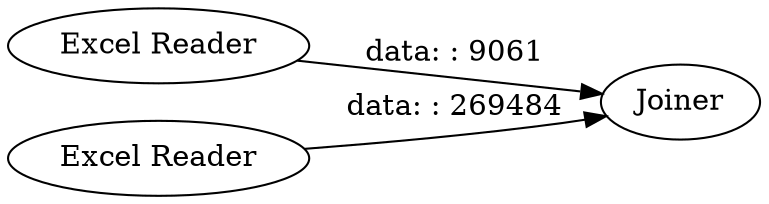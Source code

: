 digraph {
	"8657197748538223135_2" [label="Excel Reader"]
	"8657197748538223135_3" [label=Joiner]
	"8657197748538223135_1" [label="Excel Reader"]
	"8657197748538223135_1" -> "8657197748538223135_3" [label="data: : 269484"]
	"8657197748538223135_2" -> "8657197748538223135_3" [label="data: : 9061"]
	rankdir=LR
}
